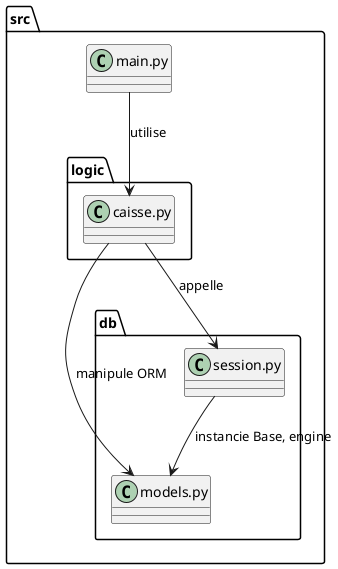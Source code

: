 @startuml
package "src" {
  package "logic" {
    class "caisse.py" as Logique
  }

  package "db" {
    class "models.py" as Modeles
    class "session.py" as Session
  }

  class "main.py" as Main
}

Main --> Logique : utilise
Logique --> Session : appelle
Logique --> Modeles : manipule ORM
Session --> Modeles : instancie Base, engine

@enduml
